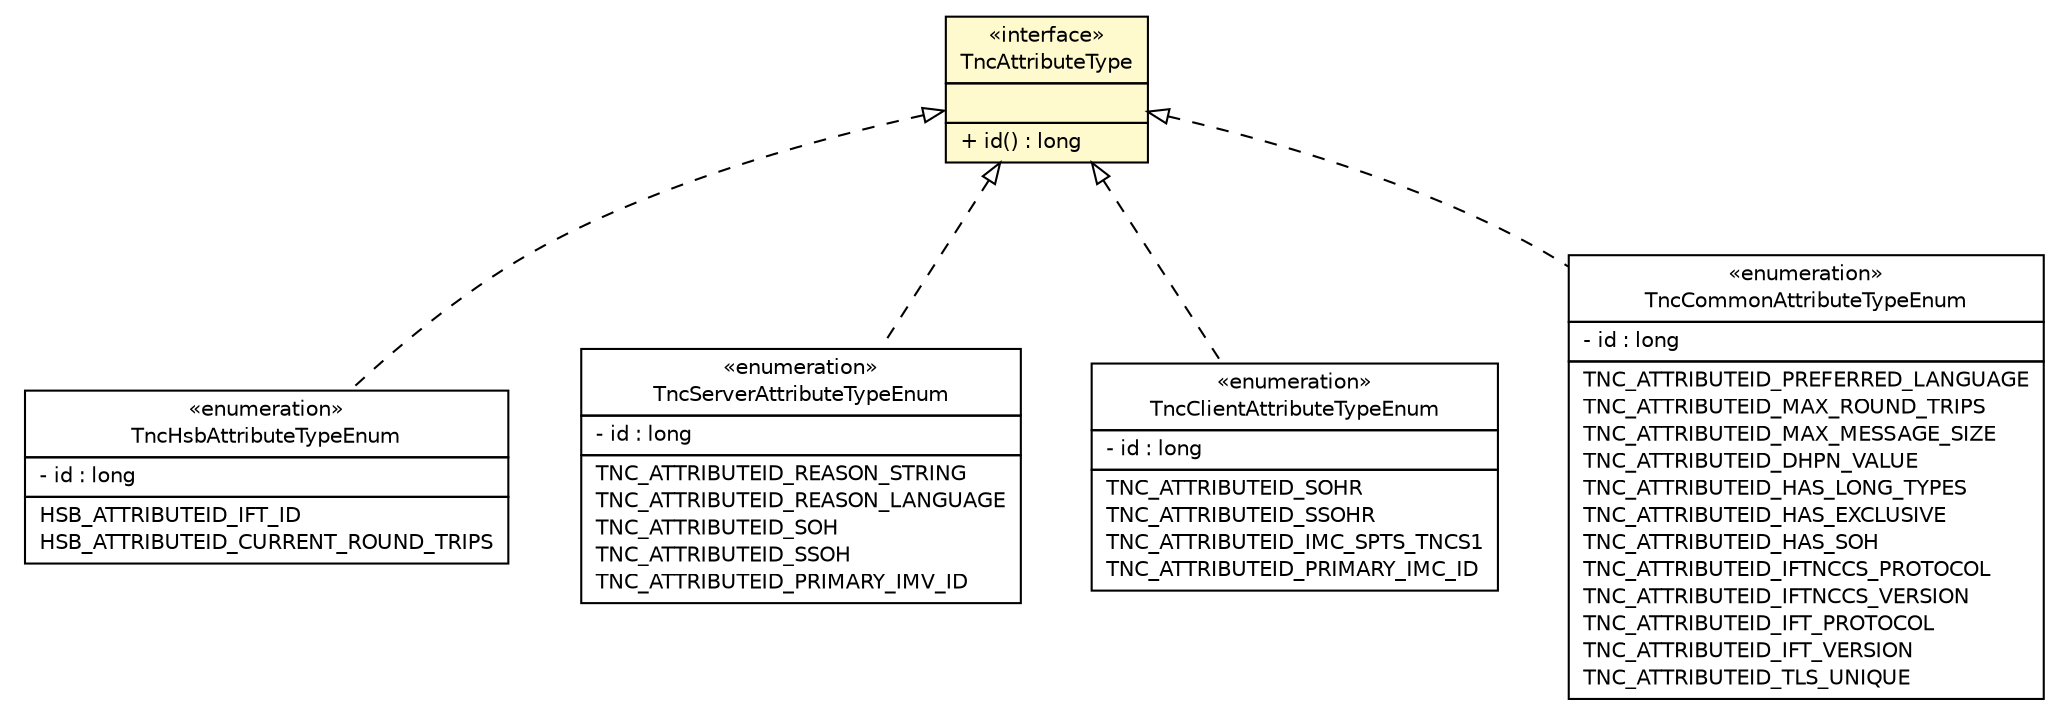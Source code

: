 #!/usr/local/bin/dot
#
# Class diagram 
# Generated by UMLGraph version R5_6 (http://www.umlgraph.org/)
#

digraph G {
	edge [fontname="Helvetica",fontsize=10,labelfontname="Helvetica",labelfontsize=10];
	node [fontname="Helvetica",fontsize=10,shape=plaintext];
	nodesep=0.25;
	ranksep=0.5;
	// de.hsbremen.tc.tnc.attribute.TncHsbAttributeTypeEnum
	c961 [label=<<table title="de.hsbremen.tc.tnc.attribute.TncHsbAttributeTypeEnum" border="0" cellborder="1" cellspacing="0" cellpadding="2" port="p" href="./TncHsbAttributeTypeEnum.html">
		<tr><td><table border="0" cellspacing="0" cellpadding="1">
<tr><td align="center" balign="center"> &#171;enumeration&#187; </td></tr>
<tr><td align="center" balign="center"> TncHsbAttributeTypeEnum </td></tr>
		</table></td></tr>
		<tr><td><table border="0" cellspacing="0" cellpadding="1">
<tr><td align="left" balign="left"> - id : long </td></tr>
		</table></td></tr>
		<tr><td><table border="0" cellspacing="0" cellpadding="1">
<tr><td align="left" balign="left"> HSB_ATTRIBUTEID_IFT_ID </td></tr>
<tr><td align="left" balign="left"> HSB_ATTRIBUTEID_CURRENT_ROUND_TRIPS </td></tr>
		</table></td></tr>
		</table>>, URL="./TncHsbAttributeTypeEnum.html", fontname="Helvetica", fontcolor="black", fontsize=10.0];
	// de.hsbremen.tc.tnc.attribute.TncServerAttributeTypeEnum
	c962 [label=<<table title="de.hsbremen.tc.tnc.attribute.TncServerAttributeTypeEnum" border="0" cellborder="1" cellspacing="0" cellpadding="2" port="p" href="./TncServerAttributeTypeEnum.html">
		<tr><td><table border="0" cellspacing="0" cellpadding="1">
<tr><td align="center" balign="center"> &#171;enumeration&#187; </td></tr>
<tr><td align="center" balign="center"> TncServerAttributeTypeEnum </td></tr>
		</table></td></tr>
		<tr><td><table border="0" cellspacing="0" cellpadding="1">
<tr><td align="left" balign="left"> - id : long </td></tr>
		</table></td></tr>
		<tr><td><table border="0" cellspacing="0" cellpadding="1">
<tr><td align="left" balign="left"> TNC_ATTRIBUTEID_REASON_STRING </td></tr>
<tr><td align="left" balign="left"> TNC_ATTRIBUTEID_REASON_LANGUAGE </td></tr>
<tr><td align="left" balign="left"> TNC_ATTRIBUTEID_SOH </td></tr>
<tr><td align="left" balign="left"> TNC_ATTRIBUTEID_SSOH </td></tr>
<tr><td align="left" balign="left"> TNC_ATTRIBUTEID_PRIMARY_IMV_ID </td></tr>
		</table></td></tr>
		</table>>, URL="./TncServerAttributeTypeEnum.html", fontname="Helvetica", fontcolor="black", fontsize=10.0];
	// de.hsbremen.tc.tnc.attribute.TncAttributeType
	c963 [label=<<table title="de.hsbremen.tc.tnc.attribute.TncAttributeType" border="0" cellborder="1" cellspacing="0" cellpadding="2" port="p" bgcolor="lemonChiffon" href="./TncAttributeType.html">
		<tr><td><table border="0" cellspacing="0" cellpadding="1">
<tr><td align="center" balign="center"> &#171;interface&#187; </td></tr>
<tr><td align="center" balign="center"> TncAttributeType </td></tr>
		</table></td></tr>
		<tr><td><table border="0" cellspacing="0" cellpadding="1">
<tr><td align="left" balign="left">  </td></tr>
		</table></td></tr>
		<tr><td><table border="0" cellspacing="0" cellpadding="1">
<tr><td align="left" balign="left"> + id() : long </td></tr>
		</table></td></tr>
		</table>>, URL="./TncAttributeType.html", fontname="Helvetica", fontcolor="black", fontsize=10.0];
	// de.hsbremen.tc.tnc.attribute.TncClientAttributeTypeEnum
	c964 [label=<<table title="de.hsbremen.tc.tnc.attribute.TncClientAttributeTypeEnum" border="0" cellborder="1" cellspacing="0" cellpadding="2" port="p" href="./TncClientAttributeTypeEnum.html">
		<tr><td><table border="0" cellspacing="0" cellpadding="1">
<tr><td align="center" balign="center"> &#171;enumeration&#187; </td></tr>
<tr><td align="center" balign="center"> TncClientAttributeTypeEnum </td></tr>
		</table></td></tr>
		<tr><td><table border="0" cellspacing="0" cellpadding="1">
<tr><td align="left" balign="left"> - id : long </td></tr>
		</table></td></tr>
		<tr><td><table border="0" cellspacing="0" cellpadding="1">
<tr><td align="left" balign="left"> TNC_ATTRIBUTEID_SOHR </td></tr>
<tr><td align="left" balign="left"> TNC_ATTRIBUTEID_SSOHR </td></tr>
<tr><td align="left" balign="left"> TNC_ATTRIBUTEID_IMC_SPTS_TNCS1 </td></tr>
<tr><td align="left" balign="left"> TNC_ATTRIBUTEID_PRIMARY_IMC_ID </td></tr>
		</table></td></tr>
		</table>>, URL="./TncClientAttributeTypeEnum.html", fontname="Helvetica", fontcolor="black", fontsize=10.0];
	// de.hsbremen.tc.tnc.attribute.TncCommonAttributeTypeEnum
	c966 [label=<<table title="de.hsbremen.tc.tnc.attribute.TncCommonAttributeTypeEnum" border="0" cellborder="1" cellspacing="0" cellpadding="2" port="p" href="./TncCommonAttributeTypeEnum.html">
		<tr><td><table border="0" cellspacing="0" cellpadding="1">
<tr><td align="center" balign="center"> &#171;enumeration&#187; </td></tr>
<tr><td align="center" balign="center"> TncCommonAttributeTypeEnum </td></tr>
		</table></td></tr>
		<tr><td><table border="0" cellspacing="0" cellpadding="1">
<tr><td align="left" balign="left"> - id : long </td></tr>
		</table></td></tr>
		<tr><td><table border="0" cellspacing="0" cellpadding="1">
<tr><td align="left" balign="left"> TNC_ATTRIBUTEID_PREFERRED_LANGUAGE </td></tr>
<tr><td align="left" balign="left"> TNC_ATTRIBUTEID_MAX_ROUND_TRIPS </td></tr>
<tr><td align="left" balign="left"> TNC_ATTRIBUTEID_MAX_MESSAGE_SIZE </td></tr>
<tr><td align="left" balign="left"> TNC_ATTRIBUTEID_DHPN_VALUE </td></tr>
<tr><td align="left" balign="left"> TNC_ATTRIBUTEID_HAS_LONG_TYPES </td></tr>
<tr><td align="left" balign="left"> TNC_ATTRIBUTEID_HAS_EXCLUSIVE </td></tr>
<tr><td align="left" balign="left"> TNC_ATTRIBUTEID_HAS_SOH </td></tr>
<tr><td align="left" balign="left"> TNC_ATTRIBUTEID_IFTNCCS_PROTOCOL </td></tr>
<tr><td align="left" balign="left"> TNC_ATTRIBUTEID_IFTNCCS_VERSION </td></tr>
<tr><td align="left" balign="left"> TNC_ATTRIBUTEID_IFT_PROTOCOL </td></tr>
<tr><td align="left" balign="left"> TNC_ATTRIBUTEID_IFT_VERSION </td></tr>
<tr><td align="left" balign="left"> TNC_ATTRIBUTEID_TLS_UNIQUE </td></tr>
		</table></td></tr>
		</table>>, URL="./TncCommonAttributeTypeEnum.html", fontname="Helvetica", fontcolor="black", fontsize=10.0];
	//de.hsbremen.tc.tnc.attribute.TncHsbAttributeTypeEnum implements de.hsbremen.tc.tnc.attribute.TncAttributeType
	c963:p -> c961:p [dir=back,arrowtail=empty,style=dashed];
	//de.hsbremen.tc.tnc.attribute.TncServerAttributeTypeEnum implements de.hsbremen.tc.tnc.attribute.TncAttributeType
	c963:p -> c962:p [dir=back,arrowtail=empty,style=dashed];
	//de.hsbremen.tc.tnc.attribute.TncClientAttributeTypeEnum implements de.hsbremen.tc.tnc.attribute.TncAttributeType
	c963:p -> c964:p [dir=back,arrowtail=empty,style=dashed];
	//de.hsbremen.tc.tnc.attribute.TncCommonAttributeTypeEnum implements de.hsbremen.tc.tnc.attribute.TncAttributeType
	c963:p -> c966:p [dir=back,arrowtail=empty,style=dashed];
}

